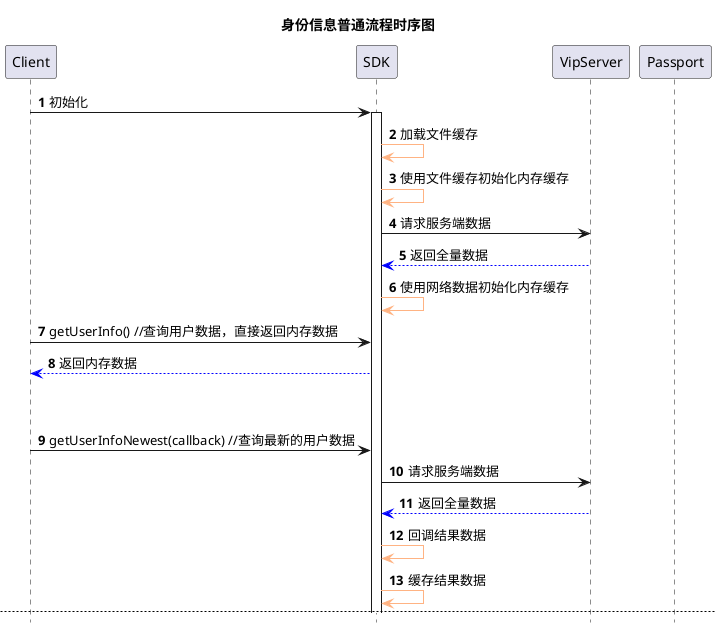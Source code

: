 @startuml
autonumber
hide footbox
title 身份信息普通流程时序图

Client -> SDK : 初始化
activate SDK
SDK [#FFB383]-> SDK: 加载文件缓存
SDK [#FFB383]-> SDK: 使用文件缓存初始化内存缓存
SDK -> VipServer: 请求服务端数据
SDK <--[#0000FF] VipServer: 返回全量数据
SDK [#FFB383]-> SDK : 使用网络数据初始化内存缓存

Client -> SDK: getUserInfo() //查询用户数据，直接返回内存数据
Client <--[#0000FF] SDK: 返回内存数据

||45||

Client -> SDK: getUserInfoNewest(callback) //查询最新的用户数据
SDK -> VipServer: 请求服务端数据
SDK <--[#0000FF] VipServer: 返回全量数据
SDK [#FFB383]-> SDK: 回调结果数据
SDK [#FFB383]-> SDK: 缓存结果数据

newpage


Passport -> SDK: 用户退出
SDK [#FFB383]-> SDK: 清除内存数据

newpage


Passport -> SDK: 用户登录
SDK [#FFB383]-> SDK: 清除缓存数据
SDK -> VipServer: 请求服务端数据
SDK <--[#0000FF] VipServer: 返回全量数据
SDK [#FFB383]-> SDK: 更新数据到内存中


@enduml